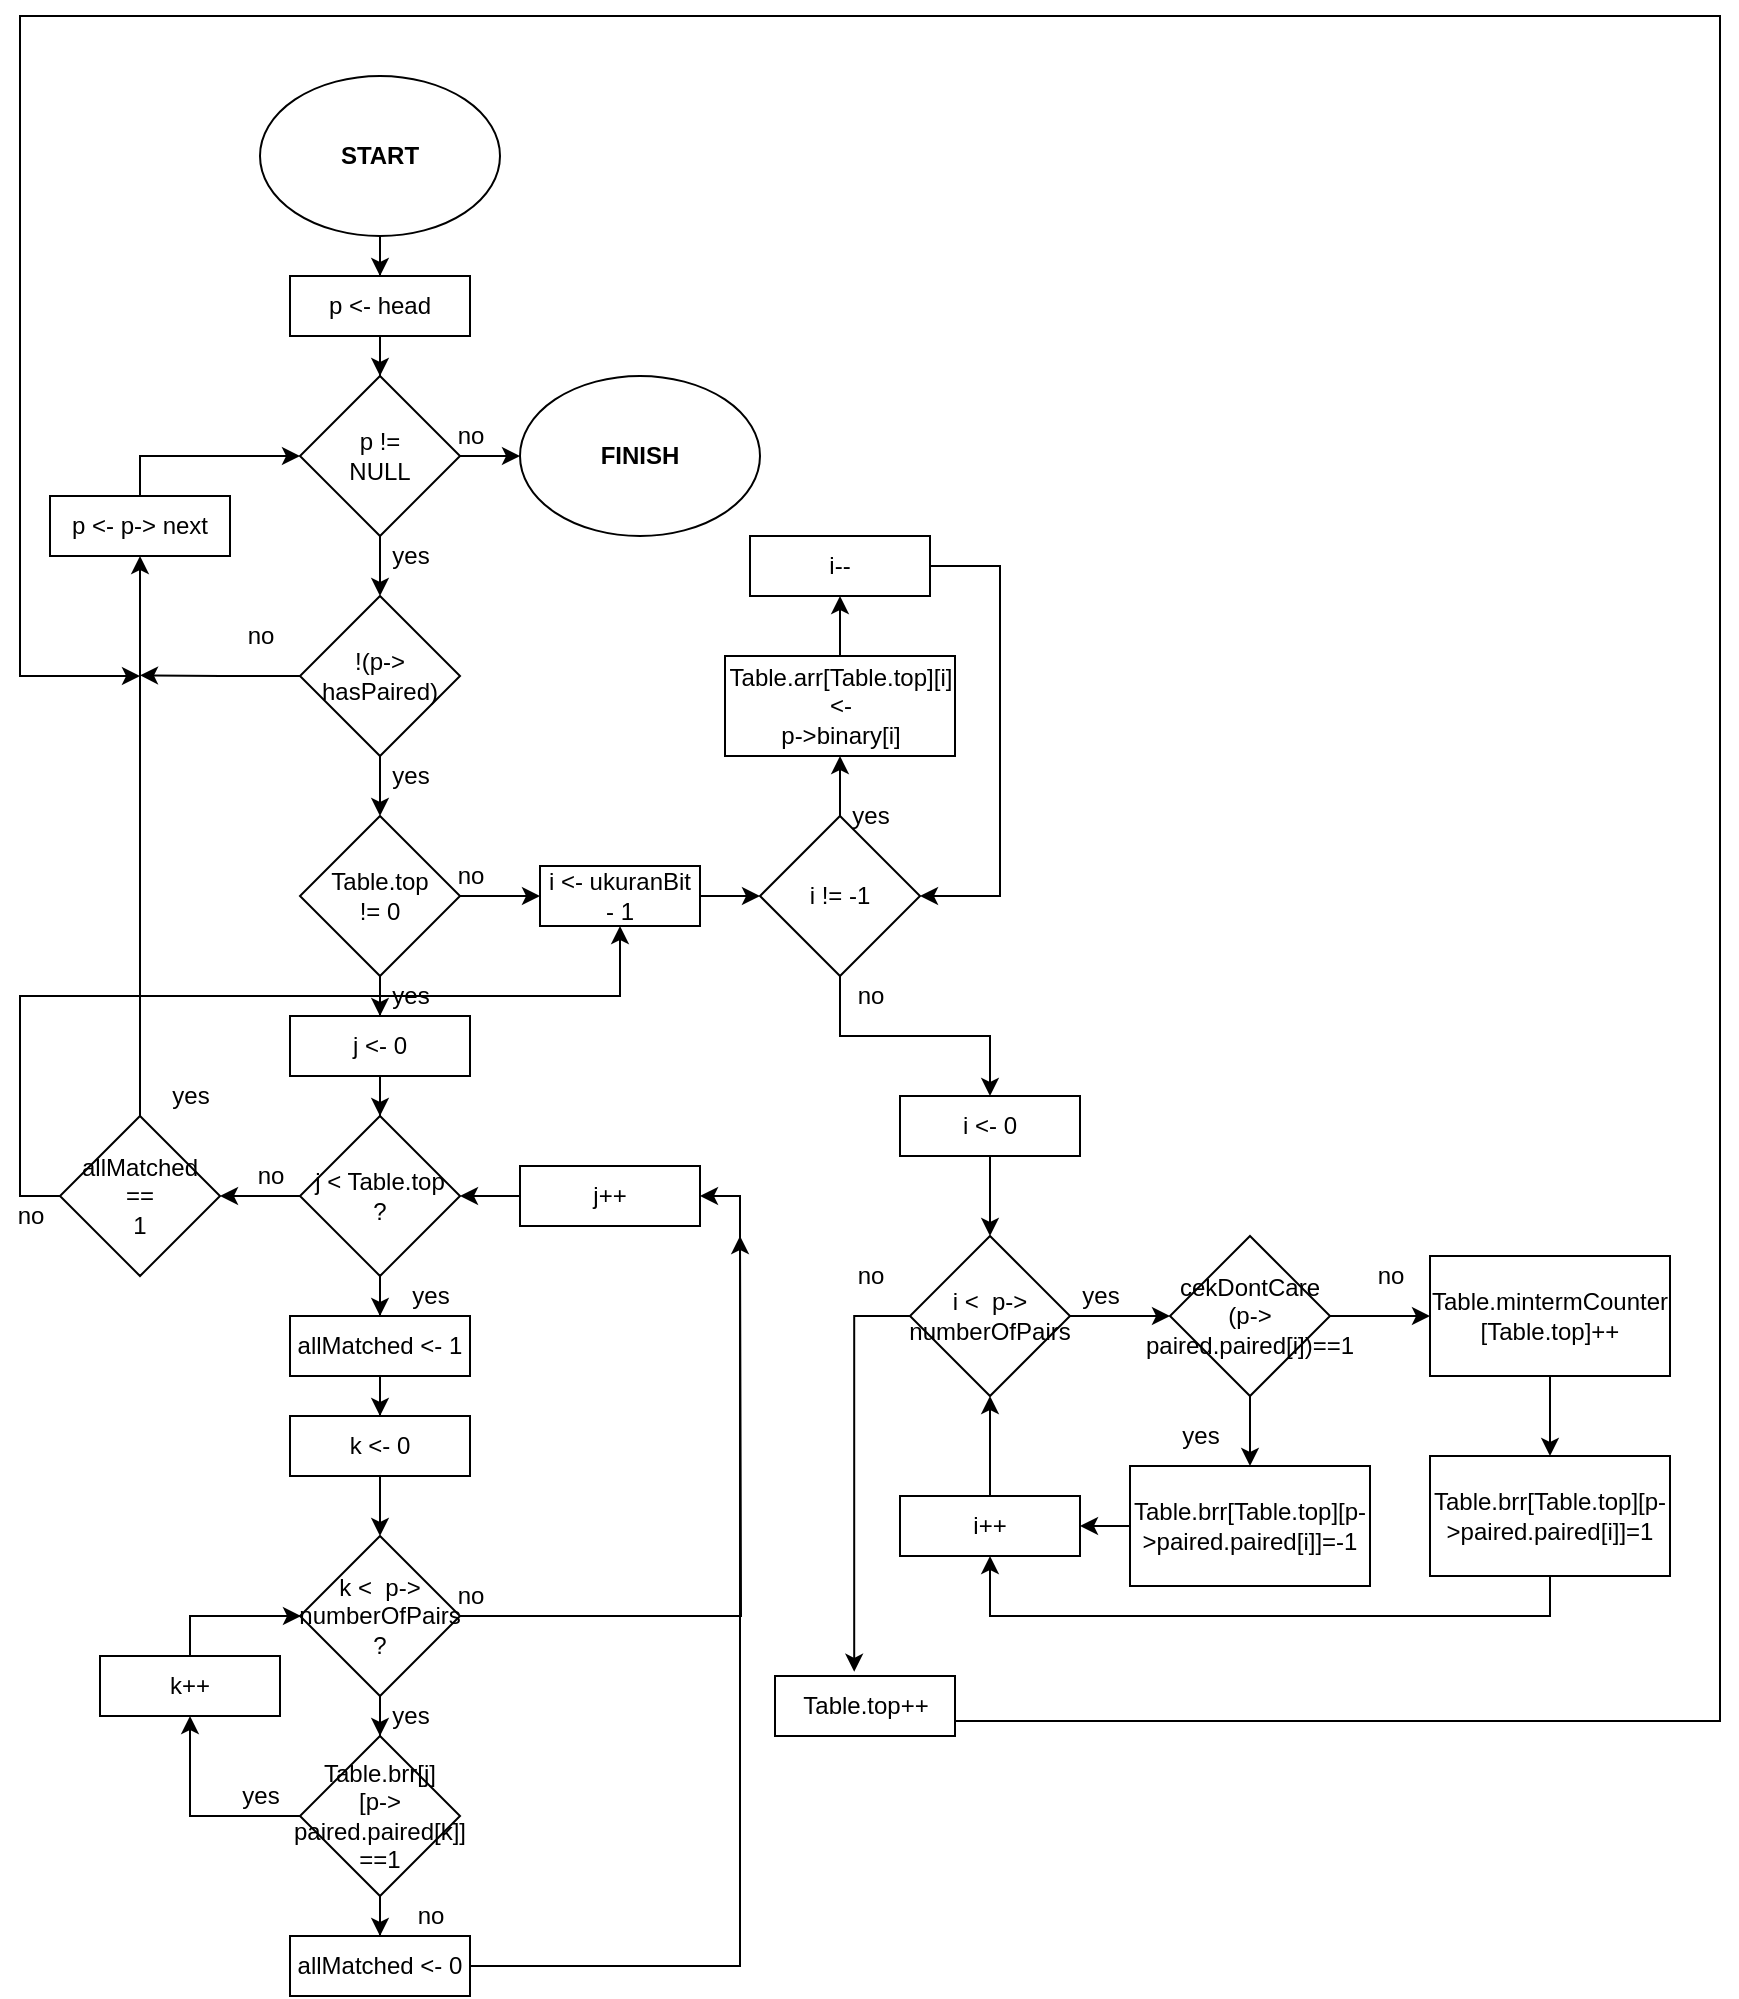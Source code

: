 <mxfile version="14.1.5" type="device"><diagram id="05rEb6dt05ZIKY-pFFsZ" name="Page-1"><mxGraphModel dx="907" dy="607" grid="1" gridSize="10" guides="1" tooltips="1" connect="1" arrows="1" fold="1" page="1" pageScale="1" pageWidth="827" pageHeight="1169" math="0" shadow="0"><root><mxCell id="0"/><mxCell id="1" parent="0"/><mxCell id="3rDKppphtoukCoIvNE2--5" value="" style="edgeStyle=orthogonalEdgeStyle;rounded=0;orthogonalLoop=1;jettySize=auto;html=1;" edge="1" parent="1" source="3rDKppphtoukCoIvNE2--1" target="3rDKppphtoukCoIvNE2--4"><mxGeometry relative="1" as="geometry"/></mxCell><mxCell id="3rDKppphtoukCoIvNE2--1" value="&lt;b&gt;START&lt;/b&gt;" style="ellipse;whiteSpace=wrap;html=1;" vertex="1" parent="1"><mxGeometry x="340" y="230" width="120" height="80" as="geometry"/></mxCell><mxCell id="3rDKppphtoukCoIvNE2--2" value="&lt;b&gt;FINISH&lt;/b&gt;" style="ellipse;whiteSpace=wrap;html=1;" vertex="1" parent="1"><mxGeometry x="470" y="380" width="120" height="80" as="geometry"/></mxCell><mxCell id="3rDKppphtoukCoIvNE2--7" value="" style="edgeStyle=orthogonalEdgeStyle;rounded=0;orthogonalLoop=1;jettySize=auto;html=1;" edge="1" parent="1" source="3rDKppphtoukCoIvNE2--4" target="3rDKppphtoukCoIvNE2--6"><mxGeometry relative="1" as="geometry"/></mxCell><mxCell id="3rDKppphtoukCoIvNE2--4" value="p &amp;lt;- head" style="whiteSpace=wrap;html=1;" vertex="1" parent="1"><mxGeometry x="355" y="330" width="90" height="30" as="geometry"/></mxCell><mxCell id="3rDKppphtoukCoIvNE2--9" value="" style="edgeStyle=orthogonalEdgeStyle;rounded=0;orthogonalLoop=1;jettySize=auto;html=1;" edge="1" parent="1" source="3rDKppphtoukCoIvNE2--6" target="3rDKppphtoukCoIvNE2--8"><mxGeometry relative="1" as="geometry"/></mxCell><mxCell id="3rDKppphtoukCoIvNE2--76" style="edgeStyle=orthogonalEdgeStyle;rounded=0;orthogonalLoop=1;jettySize=auto;html=1;exitX=1;exitY=0.5;exitDx=0;exitDy=0;" edge="1" parent="1" source="3rDKppphtoukCoIvNE2--6" target="3rDKppphtoukCoIvNE2--2"><mxGeometry relative="1" as="geometry"/></mxCell><mxCell id="3rDKppphtoukCoIvNE2--6" value="p !=&lt;br&gt;NULL" style="rhombus;whiteSpace=wrap;html=1;" vertex="1" parent="1"><mxGeometry x="360" y="380" width="80" height="80" as="geometry"/></mxCell><mxCell id="3rDKppphtoukCoIvNE2--12" value="" style="edgeStyle=orthogonalEdgeStyle;rounded=0;orthogonalLoop=1;jettySize=auto;html=1;" edge="1" parent="1" source="3rDKppphtoukCoIvNE2--8" target="3rDKppphtoukCoIvNE2--10"><mxGeometry relative="1" as="geometry"/></mxCell><mxCell id="3rDKppphtoukCoIvNE2--80" style="edgeStyle=orthogonalEdgeStyle;rounded=0;orthogonalLoop=1;jettySize=auto;html=1;exitX=0;exitY=0.5;exitDx=0;exitDy=0;" edge="1" parent="1" source="3rDKppphtoukCoIvNE2--8"><mxGeometry relative="1" as="geometry"><mxPoint x="280" y="529.667" as="targetPoint"/></mxGeometry></mxCell><mxCell id="3rDKppphtoukCoIvNE2--8" value="!(p-&amp;gt;&lt;br&gt;hasPaired)" style="rhombus;whiteSpace=wrap;html=1;" vertex="1" parent="1"><mxGeometry x="360" y="490" width="80" height="80" as="geometry"/></mxCell><mxCell id="3rDKppphtoukCoIvNE2--15" value="" style="edgeStyle=orthogonalEdgeStyle;rounded=0;orthogonalLoop=1;jettySize=auto;html=1;" edge="1" parent="1" source="3rDKppphtoukCoIvNE2--10" target="3rDKppphtoukCoIvNE2--14"><mxGeometry relative="1" as="geometry"/></mxCell><mxCell id="3rDKppphtoukCoIvNE2--47" value="" style="edgeStyle=orthogonalEdgeStyle;rounded=0;orthogonalLoop=1;jettySize=auto;html=1;" edge="1" parent="1" source="3rDKppphtoukCoIvNE2--10" target="3rDKppphtoukCoIvNE2--46"><mxGeometry relative="1" as="geometry"/></mxCell><mxCell id="3rDKppphtoukCoIvNE2--10" value="Table.top&lt;br&gt;!= 0" style="rhombus;whiteSpace=wrap;html=1;" vertex="1" parent="1"><mxGeometry x="360" y="600" width="80" height="80" as="geometry"/></mxCell><mxCell id="3rDKppphtoukCoIvNE2--19" value="" style="edgeStyle=orthogonalEdgeStyle;rounded=0;orthogonalLoop=1;jettySize=auto;html=1;" edge="1" parent="1" source="3rDKppphtoukCoIvNE2--13" target="3rDKppphtoukCoIvNE2--18"><mxGeometry relative="1" as="geometry"/></mxCell><mxCell id="3rDKppphtoukCoIvNE2--42" value="" style="edgeStyle=orthogonalEdgeStyle;rounded=0;orthogonalLoop=1;jettySize=auto;html=1;" edge="1" parent="1" source="3rDKppphtoukCoIvNE2--13" target="3rDKppphtoukCoIvNE2--41"><mxGeometry relative="1" as="geometry"/></mxCell><mxCell id="3rDKppphtoukCoIvNE2--13" value="j &amp;lt; Table.top&lt;br&gt;?" style="rhombus;whiteSpace=wrap;html=1;" vertex="1" parent="1"><mxGeometry x="360" y="750" width="80" height="80" as="geometry"/></mxCell><mxCell id="3rDKppphtoukCoIvNE2--16" value="" style="edgeStyle=orthogonalEdgeStyle;rounded=0;orthogonalLoop=1;jettySize=auto;html=1;" edge="1" parent="1" source="3rDKppphtoukCoIvNE2--14" target="3rDKppphtoukCoIvNE2--13"><mxGeometry relative="1" as="geometry"/></mxCell><mxCell id="3rDKppphtoukCoIvNE2--14" value="j &amp;lt;- 0" style="whiteSpace=wrap;html=1;" vertex="1" parent="1"><mxGeometry x="355" y="700" width="90" height="30" as="geometry"/></mxCell><mxCell id="3rDKppphtoukCoIvNE2--21" value="" style="edgeStyle=orthogonalEdgeStyle;rounded=0;orthogonalLoop=1;jettySize=auto;html=1;" edge="1" parent="1" source="3rDKppphtoukCoIvNE2--18" target="3rDKppphtoukCoIvNE2--20"><mxGeometry relative="1" as="geometry"/></mxCell><mxCell id="3rDKppphtoukCoIvNE2--18" value="allMatched &amp;lt;- 1" style="whiteSpace=wrap;html=1;" vertex="1" parent="1"><mxGeometry x="355" y="850" width="90" height="30" as="geometry"/></mxCell><mxCell id="3rDKppphtoukCoIvNE2--25" value="" style="edgeStyle=orthogonalEdgeStyle;rounded=0;orthogonalLoop=1;jettySize=auto;html=1;" edge="1" parent="1" source="3rDKppphtoukCoIvNE2--20" target="3rDKppphtoukCoIvNE2--24"><mxGeometry relative="1" as="geometry"/></mxCell><mxCell id="3rDKppphtoukCoIvNE2--20" value="k &amp;lt;- 0" style="whiteSpace=wrap;html=1;" vertex="1" parent="1"><mxGeometry x="355" y="900" width="90" height="30" as="geometry"/></mxCell><mxCell id="3rDKppphtoukCoIvNE2--27" value="" style="edgeStyle=orthogonalEdgeStyle;rounded=0;orthogonalLoop=1;jettySize=auto;html=1;" edge="1" parent="1" source="3rDKppphtoukCoIvNE2--24" target="3rDKppphtoukCoIvNE2--26"><mxGeometry relative="1" as="geometry"/></mxCell><mxCell id="3rDKppphtoukCoIvNE2--36" style="edgeStyle=orthogonalEdgeStyle;rounded=0;orthogonalLoop=1;jettySize=auto;html=1;exitX=1;exitY=0.5;exitDx=0;exitDy=0;" edge="1" parent="1" source="3rDKppphtoukCoIvNE2--24"><mxGeometry relative="1" as="geometry"><mxPoint x="580" y="810" as="targetPoint"/></mxGeometry></mxCell><mxCell id="3rDKppphtoukCoIvNE2--24" value="k &amp;lt;&amp;nbsp; p-&amp;gt;&lt;br&gt;numberOfPairs&lt;br&gt;?" style="rhombus;whiteSpace=wrap;html=1;" vertex="1" parent="1"><mxGeometry x="360" y="960" width="80" height="80" as="geometry"/></mxCell><mxCell id="3rDKppphtoukCoIvNE2--29" style="edgeStyle=orthogonalEdgeStyle;rounded=0;orthogonalLoop=1;jettySize=auto;html=1;exitX=1;exitY=0.5;exitDx=0;exitDy=0;" edge="1" parent="1" source="3rDKppphtoukCoIvNE2--26" target="3rDKppphtoukCoIvNE2--28"><mxGeometry relative="1" as="geometry"><Array as="points"><mxPoint x="305" y="1100"/></Array></mxGeometry></mxCell><mxCell id="3rDKppphtoukCoIvNE2--32" value="" style="edgeStyle=orthogonalEdgeStyle;rounded=0;orthogonalLoop=1;jettySize=auto;html=1;" edge="1" parent="1" source="3rDKppphtoukCoIvNE2--26" target="3rDKppphtoukCoIvNE2--31"><mxGeometry relative="1" as="geometry"/></mxCell><mxCell id="3rDKppphtoukCoIvNE2--26" value="Table.brr[j]&lt;br&gt;[p-&amp;gt;&lt;br&gt;paired.paired[k]]&lt;br&gt;==1" style="rhombus;whiteSpace=wrap;html=1;" vertex="1" parent="1"><mxGeometry x="360" y="1060" width="80" height="80" as="geometry"/></mxCell><mxCell id="3rDKppphtoukCoIvNE2--30" style="edgeStyle=orthogonalEdgeStyle;rounded=0;orthogonalLoop=1;jettySize=auto;html=1;exitX=0.5;exitY=0;exitDx=0;exitDy=0;" edge="1" parent="1" source="3rDKppphtoukCoIvNE2--28"><mxGeometry relative="1" as="geometry"><mxPoint x="360" y="1000" as="targetPoint"/></mxGeometry></mxCell><mxCell id="3rDKppphtoukCoIvNE2--28" value="k++" style="whiteSpace=wrap;html=1;" vertex="1" parent="1"><mxGeometry x="260" y="1020" width="90" height="30" as="geometry"/></mxCell><mxCell id="3rDKppphtoukCoIvNE2--33" style="edgeStyle=orthogonalEdgeStyle;rounded=0;orthogonalLoop=1;jettySize=auto;html=1;exitX=1;exitY=0.5;exitDx=0;exitDy=0;entryX=1;entryY=0.5;entryDx=0;entryDy=0;" edge="1" parent="1" source="3rDKppphtoukCoIvNE2--31" target="3rDKppphtoukCoIvNE2--34"><mxGeometry relative="1" as="geometry"><mxPoint x="560" y="800" as="targetPoint"/></mxGeometry></mxCell><mxCell id="3rDKppphtoukCoIvNE2--31" value="allMatched &amp;lt;- 0" style="whiteSpace=wrap;html=1;" vertex="1" parent="1"><mxGeometry x="355" y="1160" width="90" height="30" as="geometry"/></mxCell><mxCell id="3rDKppphtoukCoIvNE2--35" style="edgeStyle=orthogonalEdgeStyle;rounded=0;orthogonalLoop=1;jettySize=auto;html=1;exitX=0;exitY=0.5;exitDx=0;exitDy=0;entryX=1;entryY=0.5;entryDx=0;entryDy=0;" edge="1" parent="1" source="3rDKppphtoukCoIvNE2--34" target="3rDKppphtoukCoIvNE2--13"><mxGeometry relative="1" as="geometry"/></mxCell><mxCell id="3rDKppphtoukCoIvNE2--34" value="j++" style="whiteSpace=wrap;html=1;" vertex="1" parent="1"><mxGeometry x="470" y="775" width="90" height="30" as="geometry"/></mxCell><mxCell id="3rDKppphtoukCoIvNE2--37" value="no" style="text;html=1;align=center;verticalAlign=middle;resizable=0;points=[];autosize=1;" vertex="1" parent="1"><mxGeometry x="430" y="980" width="30" height="20" as="geometry"/></mxCell><mxCell id="3rDKppphtoukCoIvNE2--38" value="no" style="text;html=1;align=center;verticalAlign=middle;resizable=0;points=[];autosize=1;" vertex="1" parent="1"><mxGeometry x="410" y="1140" width="30" height="20" as="geometry"/></mxCell><mxCell id="3rDKppphtoukCoIvNE2--39" value="yes" style="text;html=1;align=center;verticalAlign=middle;resizable=0;points=[];autosize=1;" vertex="1" parent="1"><mxGeometry x="325" y="1080" width="30" height="20" as="geometry"/></mxCell><mxCell id="3rDKppphtoukCoIvNE2--40" value="yes" style="text;html=1;align=center;verticalAlign=middle;resizable=0;points=[];autosize=1;" vertex="1" parent="1"><mxGeometry x="400" y="1040" width="30" height="20" as="geometry"/></mxCell><mxCell id="3rDKppphtoukCoIvNE2--44" value="" style="edgeStyle=orthogonalEdgeStyle;rounded=0;orthogonalLoop=1;jettySize=auto;html=1;" edge="1" parent="1" source="3rDKppphtoukCoIvNE2--41" target="3rDKppphtoukCoIvNE2--43"><mxGeometry relative="1" as="geometry"/></mxCell><mxCell id="3rDKppphtoukCoIvNE2--87" style="edgeStyle=orthogonalEdgeStyle;rounded=0;orthogonalLoop=1;jettySize=auto;html=1;exitX=0;exitY=0.5;exitDx=0;exitDy=0;entryX=0.5;entryY=1;entryDx=0;entryDy=0;" edge="1" parent="1" source="3rDKppphtoukCoIvNE2--41" target="3rDKppphtoukCoIvNE2--46"><mxGeometry relative="1" as="geometry"><Array as="points"><mxPoint x="220" y="790"/><mxPoint x="220" y="690"/><mxPoint x="520" y="690"/></Array></mxGeometry></mxCell><mxCell id="3rDKppphtoukCoIvNE2--41" value="allMatched&lt;br&gt;==&lt;br&gt;1" style="rhombus;whiteSpace=wrap;html=1;" vertex="1" parent="1"><mxGeometry x="240" y="750" width="80" height="80" as="geometry"/></mxCell><mxCell id="3rDKppphtoukCoIvNE2--45" style="edgeStyle=orthogonalEdgeStyle;rounded=0;orthogonalLoop=1;jettySize=auto;html=1;exitX=0.5;exitY=0;exitDx=0;exitDy=0;entryX=0;entryY=0.5;entryDx=0;entryDy=0;" edge="1" parent="1" source="3rDKppphtoukCoIvNE2--43" target="3rDKppphtoukCoIvNE2--6"><mxGeometry relative="1" as="geometry"/></mxCell><mxCell id="3rDKppphtoukCoIvNE2--43" value="p &amp;lt;- p-&amp;gt; next" style="whiteSpace=wrap;html=1;" vertex="1" parent="1"><mxGeometry x="235" y="440" width="90" height="30" as="geometry"/></mxCell><mxCell id="3rDKppphtoukCoIvNE2--51" value="" style="edgeStyle=orthogonalEdgeStyle;rounded=0;orthogonalLoop=1;jettySize=auto;html=1;" edge="1" parent="1" source="3rDKppphtoukCoIvNE2--46" target="3rDKppphtoukCoIvNE2--50"><mxGeometry relative="1" as="geometry"/></mxCell><mxCell id="3rDKppphtoukCoIvNE2--46" value="i &amp;lt;- ukuranBit - 1" style="whiteSpace=wrap;html=1;" vertex="1" parent="1"><mxGeometry x="480" y="625" width="80" height="30" as="geometry"/></mxCell><mxCell id="3rDKppphtoukCoIvNE2--48" value="no" style="text;html=1;align=center;verticalAlign=middle;resizable=0;points=[];autosize=1;" vertex="1" parent="1"><mxGeometry x="430" y="620" width="30" height="20" as="geometry"/></mxCell><mxCell id="3rDKppphtoukCoIvNE2--49" value="yes" style="text;html=1;align=center;verticalAlign=middle;resizable=0;points=[];autosize=1;" vertex="1" parent="1"><mxGeometry x="400" y="680" width="30" height="20" as="geometry"/></mxCell><mxCell id="3rDKppphtoukCoIvNE2--53" value="" style="edgeStyle=orthogonalEdgeStyle;rounded=0;orthogonalLoop=1;jettySize=auto;html=1;" edge="1" parent="1" source="3rDKppphtoukCoIvNE2--50" target="3rDKppphtoukCoIvNE2--52"><mxGeometry relative="1" as="geometry"/></mxCell><mxCell id="3rDKppphtoukCoIvNE2--59" value="" style="edgeStyle=orthogonalEdgeStyle;rounded=0;orthogonalLoop=1;jettySize=auto;html=1;" edge="1" parent="1" source="3rDKppphtoukCoIvNE2--50" target="3rDKppphtoukCoIvNE2--58"><mxGeometry relative="1" as="geometry"/></mxCell><mxCell id="3rDKppphtoukCoIvNE2--50" value="i != -1" style="rhombus;whiteSpace=wrap;html=1;" vertex="1" parent="1"><mxGeometry x="590" y="600" width="80" height="80" as="geometry"/></mxCell><mxCell id="3rDKppphtoukCoIvNE2--55" value="" style="edgeStyle=orthogonalEdgeStyle;rounded=0;orthogonalLoop=1;jettySize=auto;html=1;" edge="1" parent="1" source="3rDKppphtoukCoIvNE2--52" target="3rDKppphtoukCoIvNE2--54"><mxGeometry relative="1" as="geometry"/></mxCell><mxCell id="3rDKppphtoukCoIvNE2--52" value="Table.arr[Table.top][i] &amp;lt;-&lt;br&gt;p-&amp;gt;binary[i]" style="whiteSpace=wrap;html=1;" vertex="1" parent="1"><mxGeometry x="572.5" y="520" width="115" height="50" as="geometry"/></mxCell><mxCell id="3rDKppphtoukCoIvNE2--56" style="edgeStyle=orthogonalEdgeStyle;rounded=0;orthogonalLoop=1;jettySize=auto;html=1;exitX=1;exitY=0.5;exitDx=0;exitDy=0;entryX=1;entryY=0.5;entryDx=0;entryDy=0;" edge="1" parent="1" source="3rDKppphtoukCoIvNE2--54" target="3rDKppphtoukCoIvNE2--50"><mxGeometry relative="1" as="geometry"><Array as="points"><mxPoint x="710" y="475"/><mxPoint x="710" y="640"/></Array></mxGeometry></mxCell><mxCell id="3rDKppphtoukCoIvNE2--54" value="i--" style="whiteSpace=wrap;html=1;" vertex="1" parent="1"><mxGeometry x="585" y="460" width="90" height="30" as="geometry"/></mxCell><mxCell id="3rDKppphtoukCoIvNE2--62" value="" style="edgeStyle=orthogonalEdgeStyle;rounded=0;orthogonalLoop=1;jettySize=auto;html=1;" edge="1" parent="1" source="3rDKppphtoukCoIvNE2--57" target="3rDKppphtoukCoIvNE2--61"><mxGeometry relative="1" as="geometry"/></mxCell><mxCell id="3rDKppphtoukCoIvNE2--74" style="edgeStyle=orthogonalEdgeStyle;rounded=0;orthogonalLoop=1;jettySize=auto;html=1;exitX=0;exitY=0.5;exitDx=0;exitDy=0;entryX=0.44;entryY=-0.07;entryDx=0;entryDy=0;entryPerimeter=0;" edge="1" parent="1" source="3rDKppphtoukCoIvNE2--57" target="3rDKppphtoukCoIvNE2--73"><mxGeometry relative="1" as="geometry"/></mxCell><mxCell id="3rDKppphtoukCoIvNE2--57" value="i &amp;lt;&amp;nbsp; p-&amp;gt; numberOfPairs" style="rhombus;whiteSpace=wrap;html=1;" vertex="1" parent="1"><mxGeometry x="665" y="810" width="80" height="80" as="geometry"/></mxCell><mxCell id="3rDKppphtoukCoIvNE2--60" value="" style="edgeStyle=orthogonalEdgeStyle;rounded=0;orthogonalLoop=1;jettySize=auto;html=1;" edge="1" parent="1" source="3rDKppphtoukCoIvNE2--58" target="3rDKppphtoukCoIvNE2--57"><mxGeometry relative="1" as="geometry"/></mxCell><mxCell id="3rDKppphtoukCoIvNE2--58" value="i &amp;lt;- 0" style="whiteSpace=wrap;html=1;" vertex="1" parent="1"><mxGeometry x="660" y="740" width="90" height="30" as="geometry"/></mxCell><mxCell id="3rDKppphtoukCoIvNE2--64" value="" style="edgeStyle=orthogonalEdgeStyle;rounded=0;orthogonalLoop=1;jettySize=auto;html=1;" edge="1" parent="1" source="3rDKppphtoukCoIvNE2--61" target="3rDKppphtoukCoIvNE2--63"><mxGeometry relative="1" as="geometry"/></mxCell><mxCell id="3rDKppphtoukCoIvNE2--70" value="" style="edgeStyle=orthogonalEdgeStyle;rounded=0;orthogonalLoop=1;jettySize=auto;html=1;" edge="1" parent="1" source="3rDKppphtoukCoIvNE2--61" target="3rDKppphtoukCoIvNE2--68"><mxGeometry relative="1" as="geometry"/></mxCell><mxCell id="3rDKppphtoukCoIvNE2--61" value="cekDontCare&lt;br&gt;(p-&amp;gt;&lt;br&gt;paired.paired[i])==1" style="rhombus;whiteSpace=wrap;html=1;" vertex="1" parent="1"><mxGeometry x="795" y="810" width="80" height="80" as="geometry"/></mxCell><mxCell id="3rDKppphtoukCoIvNE2--66" style="edgeStyle=orthogonalEdgeStyle;rounded=0;orthogonalLoop=1;jettySize=auto;html=1;exitX=0;exitY=0.5;exitDx=0;exitDy=0;entryX=1;entryY=0.5;entryDx=0;entryDy=0;" edge="1" parent="1" source="3rDKppphtoukCoIvNE2--63" target="3rDKppphtoukCoIvNE2--65"><mxGeometry relative="1" as="geometry"/></mxCell><mxCell id="3rDKppphtoukCoIvNE2--63" value="Table.brr[Table.top][p-&amp;gt;paired.paired[i]]=-1" style="whiteSpace=wrap;html=1;" vertex="1" parent="1"><mxGeometry x="775" y="925" width="120" height="60" as="geometry"/></mxCell><mxCell id="3rDKppphtoukCoIvNE2--67" style="edgeStyle=orthogonalEdgeStyle;rounded=0;orthogonalLoop=1;jettySize=auto;html=1;exitX=0.5;exitY=0;exitDx=0;exitDy=0;entryX=0.5;entryY=1;entryDx=0;entryDy=0;" edge="1" parent="1" source="3rDKppphtoukCoIvNE2--65" target="3rDKppphtoukCoIvNE2--57"><mxGeometry relative="1" as="geometry"/></mxCell><mxCell id="3rDKppphtoukCoIvNE2--65" value="i++" style="whiteSpace=wrap;html=1;" vertex="1" parent="1"><mxGeometry x="660" y="940" width="90" height="30" as="geometry"/></mxCell><mxCell id="3rDKppphtoukCoIvNE2--71" value="" style="edgeStyle=orthogonalEdgeStyle;rounded=0;orthogonalLoop=1;jettySize=auto;html=1;" edge="1" parent="1" source="3rDKppphtoukCoIvNE2--68" target="3rDKppphtoukCoIvNE2--69"><mxGeometry relative="1" as="geometry"/></mxCell><mxCell id="3rDKppphtoukCoIvNE2--68" value="Table.mintermCounter&lt;br&gt;[Table.top]++" style="whiteSpace=wrap;html=1;" vertex="1" parent="1"><mxGeometry x="925" y="820" width="120" height="60" as="geometry"/></mxCell><mxCell id="3rDKppphtoukCoIvNE2--72" style="edgeStyle=orthogonalEdgeStyle;rounded=0;orthogonalLoop=1;jettySize=auto;html=1;exitX=0.5;exitY=1;exitDx=0;exitDy=0;entryX=0.5;entryY=1;entryDx=0;entryDy=0;" edge="1" parent="1" source="3rDKppphtoukCoIvNE2--69" target="3rDKppphtoukCoIvNE2--65"><mxGeometry relative="1" as="geometry"/></mxCell><mxCell id="3rDKppphtoukCoIvNE2--69" value="Table.brr[Table.top][p-&gt;paired.paired[i]]=1" style="whiteSpace=wrap;html=1;" vertex="1" parent="1"><mxGeometry x="925" y="920" width="120" height="60" as="geometry"/></mxCell><mxCell id="3rDKppphtoukCoIvNE2--75" style="edgeStyle=orthogonalEdgeStyle;rounded=0;orthogonalLoop=1;jettySize=auto;html=1;exitX=1;exitY=0.75;exitDx=0;exitDy=0;" edge="1" parent="1" source="3rDKppphtoukCoIvNE2--73"><mxGeometry relative="1" as="geometry"><mxPoint x="280" y="530" as="targetPoint"/><Array as="points"><mxPoint x="1070" y="1053"/><mxPoint x="1070" y="200"/><mxPoint x="220" y="200"/><mxPoint x="220" y="530"/></Array></mxGeometry></mxCell><mxCell id="3rDKppphtoukCoIvNE2--73" value="Table.top++" style="whiteSpace=wrap;html=1;" vertex="1" parent="1"><mxGeometry x="597.5" y="1030" width="90" height="30" as="geometry"/></mxCell><mxCell id="3rDKppphtoukCoIvNE2--77" value="no" style="text;html=1;align=center;verticalAlign=middle;resizable=0;points=[];autosize=1;" vertex="1" parent="1"><mxGeometry x="430" y="400" width="30" height="20" as="geometry"/></mxCell><mxCell id="3rDKppphtoukCoIvNE2--78" value="yes" style="text;html=1;align=center;verticalAlign=middle;resizable=0;points=[];autosize=1;" vertex="1" parent="1"><mxGeometry x="400" y="460" width="30" height="20" as="geometry"/></mxCell><mxCell id="3rDKppphtoukCoIvNE2--79" value="yes" style="text;html=1;align=center;verticalAlign=middle;resizable=0;points=[];autosize=1;" vertex="1" parent="1"><mxGeometry x="400" y="570" width="30" height="20" as="geometry"/></mxCell><mxCell id="3rDKppphtoukCoIvNE2--81" value="no" style="text;html=1;align=center;verticalAlign=middle;resizable=0;points=[];autosize=1;" vertex="1" parent="1"><mxGeometry x="325" y="500" width="30" height="20" as="geometry"/></mxCell><mxCell id="3rDKppphtoukCoIvNE2--82" value="yes" style="text;html=1;align=center;verticalAlign=middle;resizable=0;points=[];autosize=1;" vertex="1" parent="1"><mxGeometry x="410" y="830" width="30" height="20" as="geometry"/></mxCell><mxCell id="3rDKppphtoukCoIvNE2--83" value="no" style="text;html=1;align=center;verticalAlign=middle;resizable=0;points=[];autosize=1;" vertex="1" parent="1"><mxGeometry x="330" y="770" width="30" height="20" as="geometry"/></mxCell><mxCell id="3rDKppphtoukCoIvNE2--84" value="yes" style="text;html=1;align=center;verticalAlign=middle;resizable=0;points=[];autosize=1;" vertex="1" parent="1"><mxGeometry x="290" y="730" width="30" height="20" as="geometry"/></mxCell><mxCell id="3rDKppphtoukCoIvNE2--88" value="no" style="text;html=1;align=center;verticalAlign=middle;resizable=0;points=[];autosize=1;" vertex="1" parent="1"><mxGeometry x="210" y="790" width="30" height="20" as="geometry"/></mxCell><mxCell id="3rDKppphtoukCoIvNE2--89" value="yes" style="text;html=1;align=center;verticalAlign=middle;resizable=0;points=[];autosize=1;" vertex="1" parent="1"><mxGeometry x="630" y="590" width="30" height="20" as="geometry"/></mxCell><mxCell id="3rDKppphtoukCoIvNE2--90" value="no" style="text;html=1;align=center;verticalAlign=middle;resizable=0;points=[];autosize=1;" vertex="1" parent="1"><mxGeometry x="630" y="680" width="30" height="20" as="geometry"/></mxCell><mxCell id="3rDKppphtoukCoIvNE2--91" value="yes" style="text;html=1;align=center;verticalAlign=middle;resizable=0;points=[];autosize=1;" vertex="1" parent="1"><mxGeometry x="745" y="830" width="30" height="20" as="geometry"/></mxCell><mxCell id="3rDKppphtoukCoIvNE2--92" value="yes" style="text;html=1;align=center;verticalAlign=middle;resizable=0;points=[];autosize=1;" vertex="1" parent="1"><mxGeometry x="795" y="900" width="30" height="20" as="geometry"/></mxCell><mxCell id="3rDKppphtoukCoIvNE2--93" value="no" style="text;html=1;align=center;verticalAlign=middle;resizable=0;points=[];autosize=1;" vertex="1" parent="1"><mxGeometry x="890" y="820" width="30" height="20" as="geometry"/></mxCell><mxCell id="3rDKppphtoukCoIvNE2--94" value="no" style="text;html=1;align=center;verticalAlign=middle;resizable=0;points=[];autosize=1;" vertex="1" parent="1"><mxGeometry x="630" y="820" width="30" height="20" as="geometry"/></mxCell></root></mxGraphModel></diagram></mxfile>